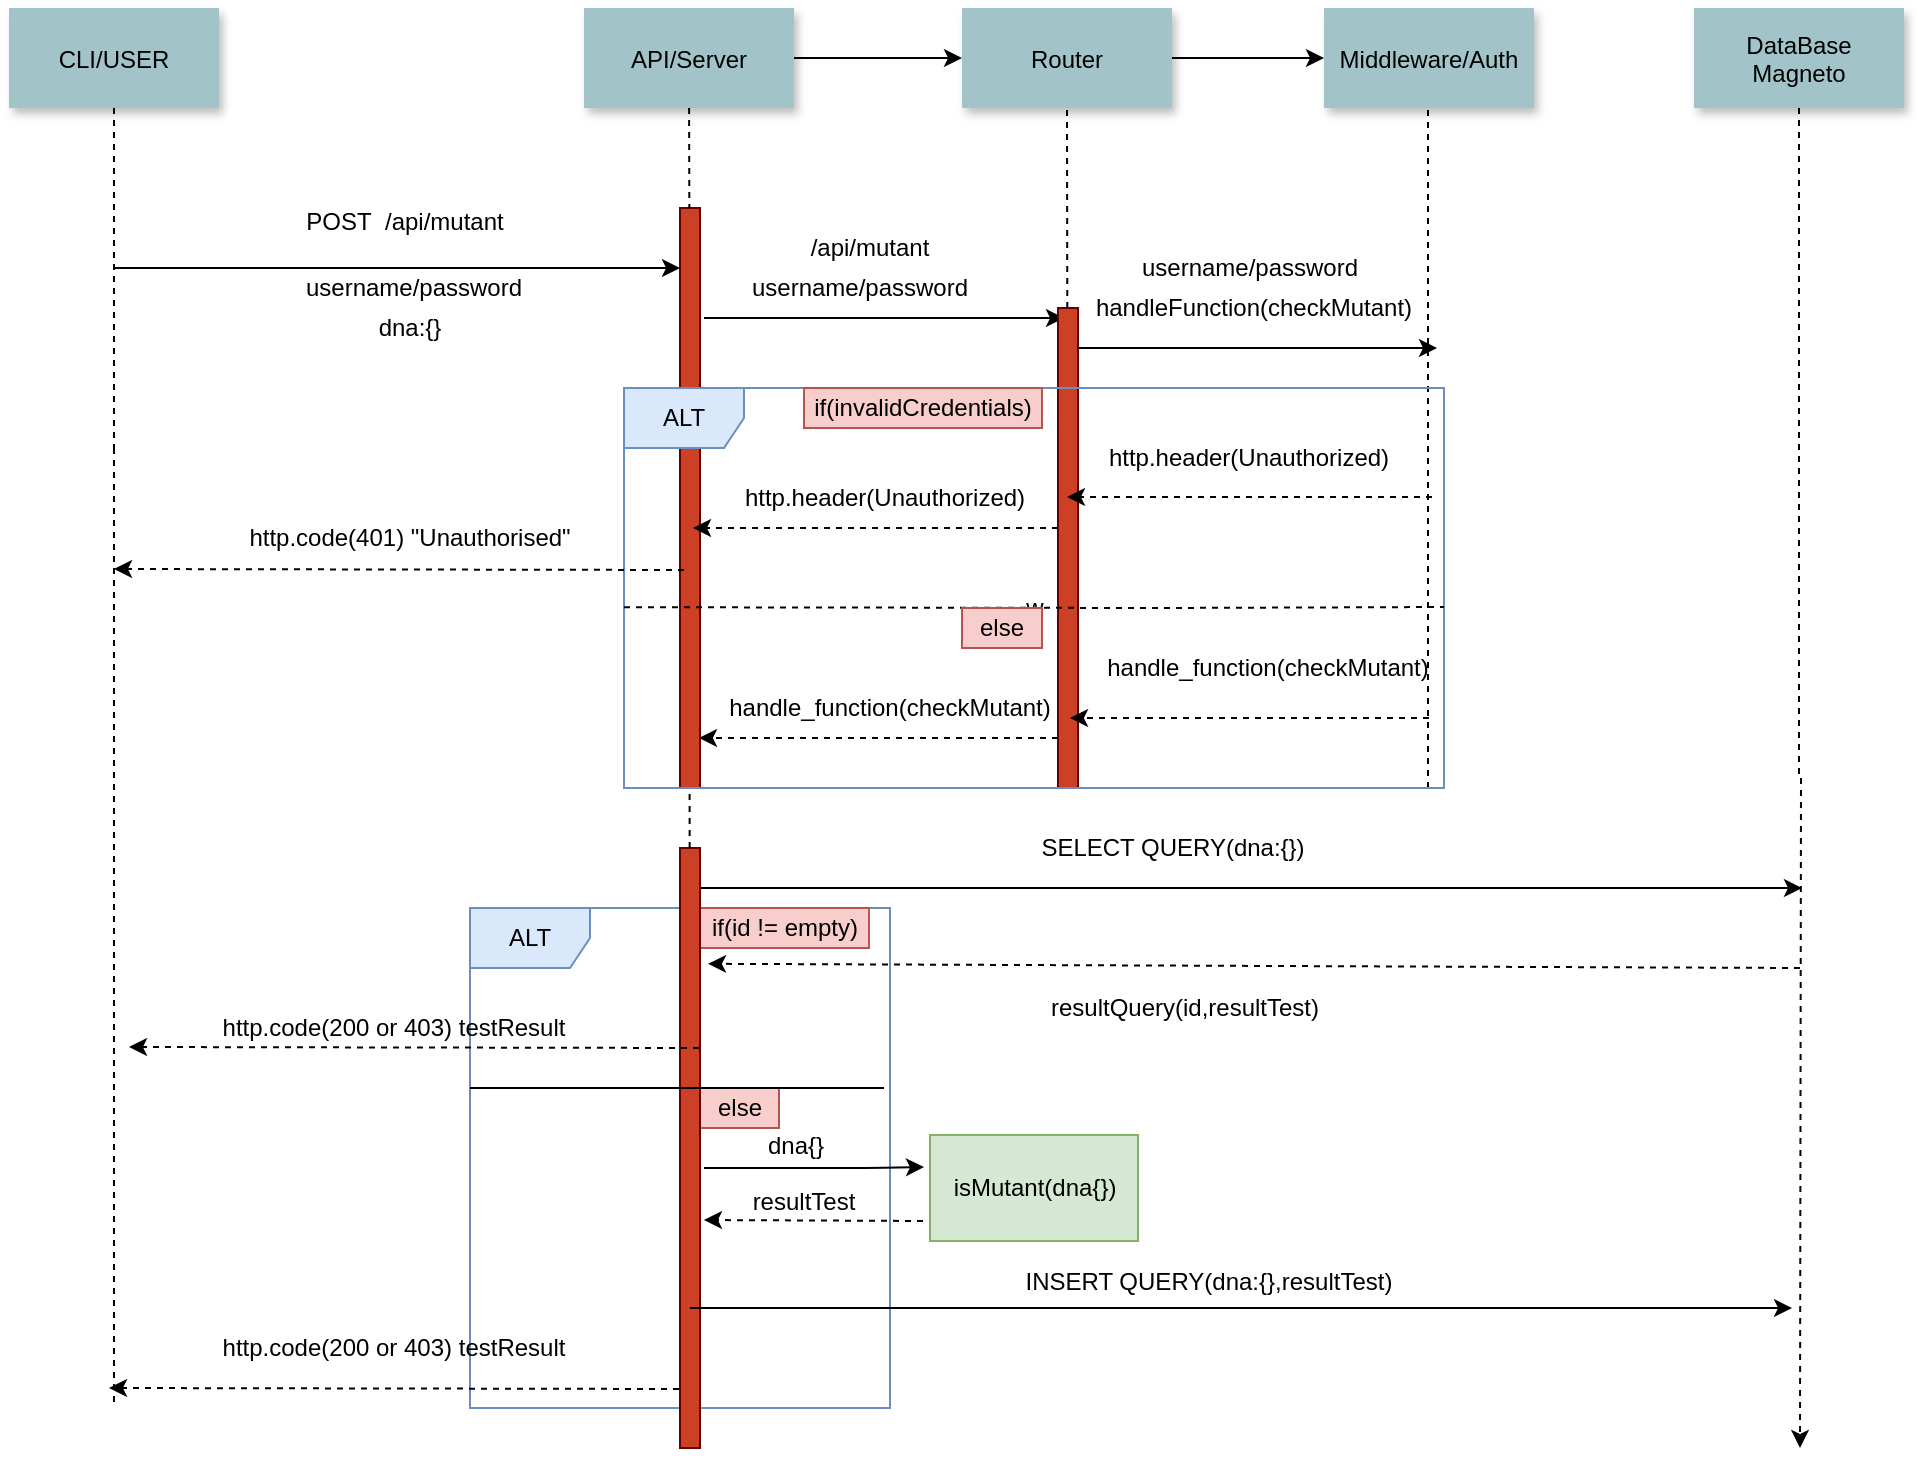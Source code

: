 <mxfile version="12.1.7" type="device" pages="1"><diagram name="Page-1" id="9361dd3d-8414-5efd-6122-117bd74ce7a7"><mxGraphModel dx="1408" dy="748" grid="1" gridSize="10" guides="1" tooltips="1" connect="1" arrows="1" fold="1" page="0" pageScale="1.5" pageWidth="826" pageHeight="1169" background="#ffffff" math="0" shadow="0"><root><mxCell id="0"/><mxCell id="1" parent="0"/><mxCell id="4" value="CLI/USER" style="shadow=1;fillColor=#A2C4C9;strokeColor=none" parent="1" vertex="1"><mxGeometry x="152.5" y="60" width="105" height="50" as="geometry"/></mxCell><mxCell id="6" value="" style="fillColor=#CC4125;strokeColor=#660000" parent="1" vertex="1"><mxGeometry x="488" y="160" width="10" height="290" as="geometry"/></mxCell><mxCell id="bJFCPQoi5qVAyaiEwjXc-118" style="edgeStyle=orthogonalEdgeStyle;rounded=0;jumpStyle=none;orthogonalLoop=1;jettySize=auto;html=1;entryX=0;entryY=0.5;entryDx=0;entryDy=0;fontSize=12;" edge="1" parent="1" source="7" target="bJFCPQoi5qVAyaiEwjXc-102"><mxGeometry relative="1" as="geometry"/></mxCell><mxCell id="7" value="API/Server" style="shadow=1;fillColor=#A2C4C9;strokeColor=none" parent="1" vertex="1"><mxGeometry x="440" y="60" width="105" height="50" as="geometry"/></mxCell><mxCell id="bJFCPQoi5qVAyaiEwjXc-117" value="" style="edgeStyle=orthogonalEdgeStyle;rounded=0;jumpStyle=none;orthogonalLoop=1;jettySize=auto;html=1;fontSize=12;" edge="1" parent="1" source="bJFCPQoi5qVAyaiEwjXc-102" target="bJFCPQoi5qVAyaiEwjXc-116"><mxGeometry relative="1" as="geometry"/></mxCell><mxCell id="bJFCPQoi5qVAyaiEwjXc-102" value="Router" style="shadow=1;fillColor=#A2C4C9;strokeColor=none" vertex="1" parent="1"><mxGeometry x="629" y="60" width="105" height="50" as="geometry"/></mxCell><mxCell id="bJFCPQoi5qVAyaiEwjXc-116" value="Middleware/Auth" style="shadow=1;fillColor=#A2C4C9;strokeColor=none" vertex="1" parent="1"><mxGeometry x="810" y="60" width="105" height="50" as="geometry"/></mxCell><mxCell id="bJFCPQoi5qVAyaiEwjXc-126" style="edgeStyle=orthogonalEdgeStyle;rounded=0;jumpStyle=none;orthogonalLoop=1;jettySize=auto;html=1;fontSize=12;dashed=1;" edge="1" parent="1" source="bJFCPQoi5qVAyaiEwjXc-124"><mxGeometry relative="1" as="geometry"><mxPoint x="1048" y="780" as="targetPoint"/></mxGeometry></mxCell><mxCell id="bJFCPQoi5qVAyaiEwjXc-124" value="DataBase&#10;Magneto" style="shadow=1;fillColor=#A2C4C9;strokeColor=none" vertex="1" parent="1"><mxGeometry x="995" y="60" width="105" height="50" as="geometry"/></mxCell><mxCell id="8" value="" style="edgeStyle=none;endArrow=none;dashed=1" parent="1" source="7" target="6" edge="1"><mxGeometry x="272.335" y="165" width="100" height="100" as="geometry"><mxPoint x="347.259" y="110" as="sourcePoint"/><mxPoint x="347.576" y="165" as="targetPoint"/></mxGeometry></mxCell><mxCell id="9" value="POST  /api/mutant&#10;" style="edgeStyle=none;verticalLabelPosition=top;verticalAlign=bottom;fontSize=12;" parent="1" edge="1"><mxGeometry width="100" height="100" as="geometry"><mxPoint x="205" y="190" as="sourcePoint"/><mxPoint x="488" y="190" as="targetPoint"/><mxPoint x="4" as="offset"/></mxGeometry></mxCell><mxCell id="33" value="" style="edgeStyle=elbowEdgeStyle;elbow=horizontal;endArrow=none;dashed=1" parent="1" source="4" edge="1"><mxGeometry x="230.0" y="310" width="100" height="100" as="geometry"><mxPoint x="230.0" y="410" as="sourcePoint"/><mxPoint x="205" y="280" as="targetPoint"/></mxGeometry></mxCell><mxCell id="44" value="" style="edgeStyle=none;dashed=1;endArrow=none" parent="1" edge="1"><mxGeometry x="50" y="300" width="100" height="100" as="geometry"><mxPoint x="205" y="280" as="sourcePoint"/><mxPoint x="205" y="760" as="targetPoint"/></mxGeometry></mxCell><mxCell id="bJFCPQoi5qVAyaiEwjXc-107" value="" style="endArrow=classic;html=1;fontSize=12;" edge="1" parent="1"><mxGeometry width="50" height="50" relative="1" as="geometry"><mxPoint x="500" y="215" as="sourcePoint"/><mxPoint x="680" y="215" as="targetPoint"/></mxGeometry></mxCell><mxCell id="bJFCPQoi5qVAyaiEwjXc-112" value="" style="endArrow=none;dashed=1;html=1;fontSize=12;entryX=0.5;entryY=1;entryDx=0;entryDy=0;exitX=0.5;exitY=1;exitDx=0;exitDy=0;" edge="1" parent="1" source="bJFCPQoi5qVAyaiEwjXc-108" target="bJFCPQoi5qVAyaiEwjXc-102"><mxGeometry width="50" height="50" relative="1" as="geometry"><mxPoint x="682" y="540" as="sourcePoint"/><mxPoint x="682" y="110" as="targetPoint"/></mxGeometry></mxCell><mxCell id="bJFCPQoi5qVAyaiEwjXc-108" value="" style="fillColor=#CC4125;strokeColor=#660000" vertex="1" parent="1"><mxGeometry x="677" y="210" width="10" height="240" as="geometry"/></mxCell><mxCell id="bJFCPQoi5qVAyaiEwjXc-114" value="username/password" style="text;html=1;strokeColor=none;fillColor=none;align=center;verticalAlign=middle;whiteSpace=wrap;rounded=0;fontSize=12;" vertex="1" parent="1"><mxGeometry x="522.5" y="190" width="110" height="20" as="geometry"/></mxCell><mxCell id="bJFCPQoi5qVAyaiEwjXc-115" value="username/password" style="text;html=1;strokeColor=none;fillColor=none;align=center;verticalAlign=middle;whiteSpace=wrap;rounded=0;fontSize=12;" vertex="1" parent="1"><mxGeometry x="300" y="190" width="110" height="20" as="geometry"/></mxCell><mxCell id="bJFCPQoi5qVAyaiEwjXc-119" value="" style="endArrow=none;dashed=1;html=1;fontSize=12;" edge="1" parent="1"><mxGeometry width="50" height="50" relative="1" as="geometry"><mxPoint x="862" y="450" as="sourcePoint"/><mxPoint x="862" y="110" as="targetPoint"/></mxGeometry></mxCell><mxCell id="bJFCPQoi5qVAyaiEwjXc-121" value="" style="endArrow=classic;html=1;fontSize=12;" edge="1" parent="1"><mxGeometry width="50" height="50" relative="1" as="geometry"><mxPoint x="686.5" y="230" as="sourcePoint"/><mxPoint x="866.5" y="230" as="targetPoint"/></mxGeometry></mxCell><mxCell id="bJFCPQoi5qVAyaiEwjXc-122" value="username/password" style="text;html=1;strokeColor=none;fillColor=none;align=center;verticalAlign=middle;whiteSpace=wrap;rounded=0;fontSize=12;" vertex="1" parent="1"><mxGeometry x="717.5" y="180" width="110" height="20" as="geometry"/></mxCell><mxCell id="bJFCPQoi5qVAyaiEwjXc-123" value="/api/mutant" style="text;html=1;strokeColor=none;fillColor=none;align=center;verticalAlign=middle;whiteSpace=wrap;rounded=0;fontSize=12;" vertex="1" parent="1"><mxGeometry x="522.5" y="170" width="120" height="20" as="geometry"/></mxCell><mxCell id="bJFCPQoi5qVAyaiEwjXc-134" value="ALT" style="shape=umlFrame;whiteSpace=wrap;html=1;fillColor=#dae8fc;fontSize=12;strokeColor=#6c8ebf;" vertex="1" parent="1"><mxGeometry x="460" y="250" width="410" height="200" as="geometry"/></mxCell><mxCell id="bJFCPQoi5qVAyaiEwjXc-135" value="w" style="endArrow=none;dashed=1;html=1;fontSize=12;exitX=0;exitY=0.548;exitDx=0;exitDy=0;exitPerimeter=0;" edge="1" parent="1" source="bJFCPQoi5qVAyaiEwjXc-134"><mxGeometry width="50" height="50" relative="1" as="geometry"><mxPoint x="467.5" y="359.5" as="sourcePoint"/><mxPoint x="870" y="359.5" as="targetPoint"/><Array as="points"><mxPoint x="730" y="360"/></Array></mxGeometry></mxCell><mxCell id="bJFCPQoi5qVAyaiEwjXc-136" value="" style="endArrow=classic;html=1;dashed=1;fontSize=12;" edge="1" parent="1"><mxGeometry width="50" height="50" relative="1" as="geometry"><mxPoint x="862.5" y="415" as="sourcePoint"/><mxPoint x="683" y="415" as="targetPoint"/></mxGeometry></mxCell><mxCell id="bJFCPQoi5qVAyaiEwjXc-137" value="handle_function(checkMutant)" style="text;html=1;strokeColor=none;fillColor=none;align=center;verticalAlign=middle;whiteSpace=wrap;rounded=0;fontSize=12;" vertex="1" parent="1"><mxGeometry x="681.5" y="380" width="200" height="20" as="geometry"/></mxCell><mxCell id="bJFCPQoi5qVAyaiEwjXc-138" value="http.header(Unauthorized)" style="text;html=1;strokeColor=none;fillColor=none;align=center;verticalAlign=middle;whiteSpace=wrap;rounded=0;fontSize=12;" vertex="1" parent="1"><mxGeometry x="700" y="275" width="145" height="20" as="geometry"/></mxCell><mxCell id="bJFCPQoi5qVAyaiEwjXc-140" value="" style="endArrow=classic;html=1;dashed=1;fontSize=12;" edge="1" parent="1"><mxGeometry width="50" height="50" relative="1" as="geometry"><mxPoint x="864" y="304.5" as="sourcePoint"/><mxPoint x="681.5" y="304.5" as="targetPoint"/></mxGeometry></mxCell><mxCell id="bJFCPQoi5qVAyaiEwjXc-141" value="if(invalidCredentials)" style="text;html=1;strokeColor=#b85450;fillColor=#f8cecc;align=center;verticalAlign=middle;whiteSpace=wrap;rounded=0;fontSize=12;" vertex="1" parent="1"><mxGeometry x="550" y="250" width="119" height="20" as="geometry"/></mxCell><mxCell id="bJFCPQoi5qVAyaiEwjXc-142" value="else" style="text;html=1;strokeColor=#b85450;fillColor=#f8cecc;align=center;verticalAlign=middle;whiteSpace=wrap;rounded=0;fontSize=12;" vertex="1" parent="1"><mxGeometry x="629" y="360" width="40" height="20" as="geometry"/></mxCell><mxCell id="bJFCPQoi5qVAyaiEwjXc-144" value="" style="endArrow=classic;html=1;dashed=1;fontSize=12;" edge="1" parent="1"><mxGeometry width="50" height="50" relative="1" as="geometry"><mxPoint x="677" y="320" as="sourcePoint"/><mxPoint x="494.5" y="320" as="targetPoint"/></mxGeometry></mxCell><mxCell id="bJFCPQoi5qVAyaiEwjXc-145" value="" style="endArrow=classic;html=1;dashed=1;fontSize=12;" edge="1" parent="1"><mxGeometry width="50" height="50" relative="1" as="geometry"><mxPoint x="490" y="341" as="sourcePoint"/><mxPoint x="205" y="340.5" as="targetPoint"/></mxGeometry></mxCell><mxCell id="bJFCPQoi5qVAyaiEwjXc-146" value="http.code(401) &quot;Unauthorised&quot;" style="text;html=1;strokeColor=none;fillColor=none;align=center;verticalAlign=middle;whiteSpace=wrap;rounded=0;fontSize=12;" vertex="1" parent="1"><mxGeometry x="257.5" y="315" width="190" height="20" as="geometry"/></mxCell><mxCell id="bJFCPQoi5qVAyaiEwjXc-148" value="http.header(Unauthorized)" style="text;html=1;strokeColor=none;fillColor=none;align=center;verticalAlign=middle;whiteSpace=wrap;rounded=0;fontSize=12;" vertex="1" parent="1"><mxGeometry x="517.5" y="295" width="145" height="20" as="geometry"/></mxCell><mxCell id="bJFCPQoi5qVAyaiEwjXc-149" value="handleFunction(checkMutant)" style="text;html=1;strokeColor=none;fillColor=none;align=center;verticalAlign=middle;whiteSpace=wrap;rounded=0;fontSize=12;" vertex="1" parent="1"><mxGeometry x="705" y="200" width="140" height="20" as="geometry"/></mxCell><mxCell id="bJFCPQoi5qVAyaiEwjXc-151" value="" style="endArrow=classic;html=1;dashed=1;fontSize=12;" edge="1" parent="1"><mxGeometry width="50" height="50" relative="1" as="geometry"><mxPoint x="677" y="425" as="sourcePoint"/><mxPoint x="497.5" y="425" as="targetPoint"/></mxGeometry></mxCell><mxCell id="bJFCPQoi5qVAyaiEwjXc-152" value="handle_function(checkMutant)" style="text;html=1;strokeColor=none;fillColor=none;align=center;verticalAlign=middle;whiteSpace=wrap;rounded=0;fontSize=12;" vertex="1" parent="1"><mxGeometry x="492.5" y="400" width="200" height="20" as="geometry"/></mxCell><mxCell id="bJFCPQoi5qVAyaiEwjXc-153" value="" style="endArrow=classic;html=1;fontSize=12;" edge="1" parent="1"><mxGeometry width="50" height="50" relative="1" as="geometry"><mxPoint x="498" y="500" as="sourcePoint"/><mxPoint x="1049" y="500" as="targetPoint"/></mxGeometry></mxCell><mxCell id="bJFCPQoi5qVAyaiEwjXc-154" value="SELECT QUERY(dna:{})" style="text;html=1;strokeColor=none;fillColor=none;align=center;verticalAlign=middle;whiteSpace=wrap;rounded=0;fontSize=12;" vertex="1" parent="1"><mxGeometry x="559.5" y="470" width="349" height="20" as="geometry"/></mxCell><mxCell id="bJFCPQoi5qVAyaiEwjXc-155" value="dna:{}" style="text;html=1;strokeColor=none;fillColor=none;align=center;verticalAlign=middle;whiteSpace=wrap;rounded=0;fontSize=12;" vertex="1" parent="1"><mxGeometry x="297.5" y="210" width="110" height="20" as="geometry"/></mxCell><mxCell id="bJFCPQoi5qVAyaiEwjXc-156" value="" style="endArrow=classic;html=1;dashed=1;fontSize=12;entryX=1.4;entryY=0.193;entryDx=0;entryDy=0;entryPerimeter=0;" edge="1" parent="1" target="bJFCPQoi5qVAyaiEwjXc-162"><mxGeometry width="50" height="50" relative="1" as="geometry"><mxPoint x="1048" y="540" as="sourcePoint"/><mxPoint x="607.5" y="560" as="targetPoint"/></mxGeometry></mxCell><mxCell id="bJFCPQoi5qVAyaiEwjXc-157" value="resultQuery(id,resultTest)" style="text;html=1;strokeColor=none;fillColor=none;align=center;verticalAlign=middle;whiteSpace=wrap;rounded=0;fontSize=12;" vertex="1" parent="1"><mxGeometry x="566" y="550" width="349" height="20" as="geometry"/></mxCell><mxCell id="bJFCPQoi5qVAyaiEwjXc-158" value="ALT" style="shape=umlFrame;whiteSpace=wrap;html=1;fontSize=12;shadow=0;fillColor=#dae8fc;strokeColor=#6c8ebf;swimlaneFillColor=none;" vertex="1" parent="1"><mxGeometry x="383" y="510" width="210" height="250" as="geometry"/></mxCell><mxCell id="bJFCPQoi5qVAyaiEwjXc-160" value="if(id != empty)" style="text;html=1;strokeColor=#b85450;fillColor=#f8cecc;align=center;verticalAlign=middle;whiteSpace=wrap;rounded=0;fontSize=12;" vertex="1" parent="1"><mxGeometry x="497.5" y="510" width="85" height="20" as="geometry"/></mxCell><mxCell id="bJFCPQoi5qVAyaiEwjXc-161" value="else" style="text;html=1;strokeColor=#b85450;fillColor=#f8cecc;align=center;verticalAlign=middle;whiteSpace=wrap;rounded=0;fontSize=12;" vertex="1" parent="1"><mxGeometry x="497.5" y="600" width="40" height="20" as="geometry"/></mxCell><mxCell id="bJFCPQoi5qVAyaiEwjXc-162" value="" style="fillColor=#CC4125;strokeColor=#660000" vertex="1" parent="1"><mxGeometry x="488" y="480" width="10" height="300" as="geometry"/></mxCell><mxCell id="bJFCPQoi5qVAyaiEwjXc-163" value="" style="edgeStyle=none;endArrow=none;dashed=1;exitX=0.08;exitY=1.015;exitDx=0;exitDy=0;exitPerimeter=0;" edge="1" parent="1" source="bJFCPQoi5qVAyaiEwjXc-134" target="bJFCPQoi5qVAyaiEwjXc-162"><mxGeometry x="272.835" y="495" width="100" height="100" as="geometry"><mxPoint x="493" y="460" as="sourcePoint"/><mxPoint x="493" y="480" as="targetPoint"/></mxGeometry></mxCell><mxCell id="bJFCPQoi5qVAyaiEwjXc-164" value="" style="endArrow=classic;html=1;dashed=1;fontSize=12;" edge="1" parent="1"><mxGeometry width="50" height="50" relative="1" as="geometry"><mxPoint x="497.5" y="580" as="sourcePoint"/><mxPoint x="212.5" y="579.5" as="targetPoint"/></mxGeometry></mxCell><mxCell id="bJFCPQoi5qVAyaiEwjXc-165" value="http.code(200 or 403) testResult" style="text;html=1;strokeColor=none;fillColor=none;align=center;verticalAlign=middle;whiteSpace=wrap;rounded=0;fontSize=12;" vertex="1" parent="1"><mxGeometry x="250" y="560" width="190" height="20" as="geometry"/></mxCell><mxCell id="bJFCPQoi5qVAyaiEwjXc-166" value="" style="endArrow=classic;html=1;fontSize=12;" edge="1" parent="1"><mxGeometry width="50" height="50" relative="1" as="geometry"><mxPoint x="493" y="710" as="sourcePoint"/><mxPoint x="1044" y="710" as="targetPoint"/></mxGeometry></mxCell><mxCell id="bJFCPQoi5qVAyaiEwjXc-167" value="INSERT QUERY(dna:{},resultTest)" style="text;html=1;strokeColor=none;fillColor=none;align=center;verticalAlign=middle;whiteSpace=wrap;rounded=0;fontSize=12;" vertex="1" parent="1"><mxGeometry x="577.5" y="686.5" width="349" height="20" as="geometry"/></mxCell><mxCell id="bJFCPQoi5qVAyaiEwjXc-172" value="" style="endArrow=classic;html=1;dashed=1;fontSize=12;" edge="1" parent="1"><mxGeometry width="50" height="50" relative="1" as="geometry"><mxPoint x="487.5" y="750.5" as="sourcePoint"/><mxPoint x="202.5" y="750" as="targetPoint"/></mxGeometry></mxCell><mxCell id="bJFCPQoi5qVAyaiEwjXc-173" value="http.code(200 or 403) testResult" style="text;html=1;strokeColor=none;fillColor=none;align=center;verticalAlign=middle;whiteSpace=wrap;rounded=0;fontSize=12;" vertex="1" parent="1"><mxGeometry x="250" y="720" width="190" height="20" as="geometry"/></mxCell><mxCell id="bJFCPQoi5qVAyaiEwjXc-178" value="isMutant(dna{})" style="html=1;points=[];perimeter=orthogonalPerimeter;fillColor=#d5e8d4;fontSize=12;strokeColor=#82b366;" vertex="1" parent="1"><mxGeometry x="613" y="623.5" width="104" height="53" as="geometry"/></mxCell><mxCell id="bJFCPQoi5qVAyaiEwjXc-187" value="" style="endArrow=classic;html=1;fontSize=12;entryX=-0.029;entryY=0.302;entryDx=0;entryDy=0;entryPerimeter=0;" edge="1" parent="1" target="bJFCPQoi5qVAyaiEwjXc-178"><mxGeometry width="50" height="50" relative="1" as="geometry"><mxPoint x="500" y="640" as="sourcePoint"/><mxPoint x="585" y="639.5" as="targetPoint"/><Array as="points"><mxPoint x="580" y="640"/></Array></mxGeometry></mxCell><mxCell id="bJFCPQoi5qVAyaiEwjXc-188" value="" style="endArrow=classic;html=1;dashed=1;fontSize=12;" edge="1" parent="1"><mxGeometry width="50" height="50" relative="1" as="geometry"><mxPoint x="609.5" y="666.5" as="sourcePoint"/><mxPoint x="500" y="666" as="targetPoint"/></mxGeometry></mxCell><mxCell id="bJFCPQoi5qVAyaiEwjXc-189" value="dna{}" style="text;html=1;strokeColor=none;fillColor=none;align=center;verticalAlign=middle;whiteSpace=wrap;rounded=0;fontSize=12;" vertex="1" parent="1"><mxGeometry x="526" y="623.5" width="40" height="10" as="geometry"/></mxCell><mxCell id="bJFCPQoi5qVAyaiEwjXc-190" value="resultTest" style="text;html=1;strokeColor=none;fillColor=none;align=center;verticalAlign=middle;whiteSpace=wrap;rounded=0;fontSize=12;" vertex="1" parent="1"><mxGeometry x="520" y="646.5" width="60" height="20" as="geometry"/></mxCell><mxCell id="bJFCPQoi5qVAyaiEwjXc-193" value="" style="line;strokeWidth=1;fillColor=none;align=left;verticalAlign=middle;spacingTop=-1;spacingLeft=3;spacingRight=3;rotatable=0;labelPosition=right;points=[];portConstraint=eastwest;shadow=0;fontSize=12;" vertex="1" parent="1"><mxGeometry x="383" y="596" width="207" height="8" as="geometry"/></mxCell></root></mxGraphModel></diagram></mxfile>